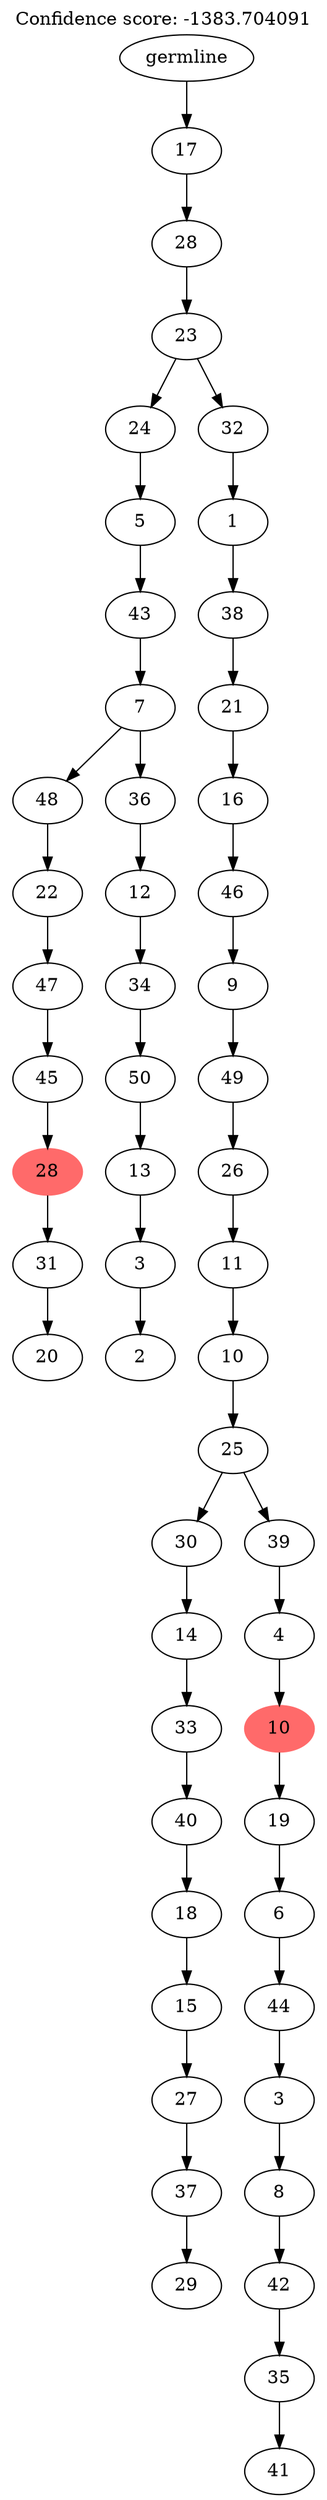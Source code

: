 digraph g {
	"52" -> "53";
	"53" [label="20"];
	"51" -> "52";
	"52" [label="31"];
	"50" -> "51";
	"51" [color=indianred1, style=filled, label="28"];
	"49" -> "50";
	"50" [label="45"];
	"48" -> "49";
	"49" [label="47"];
	"47" -> "48";
	"48" [label="22"];
	"45" -> "46";
	"46" [label="2"];
	"44" -> "45";
	"45" [label="3"];
	"43" -> "44";
	"44" [label="13"];
	"42" -> "43";
	"43" [label="50"];
	"41" -> "42";
	"42" [label="34"];
	"40" -> "41";
	"41" [label="12"];
	"39" -> "40";
	"40" [label="36"];
	"39" -> "47";
	"47" [label="48"];
	"38" -> "39";
	"39" [label="7"];
	"37" -> "38";
	"38" [label="43"];
	"36" -> "37";
	"37" [label="5"];
	"34" -> "35";
	"35" [label="29"];
	"33" -> "34";
	"34" [label="37"];
	"32" -> "33";
	"33" [label="27"];
	"31" -> "32";
	"32" [label="15"];
	"30" -> "31";
	"31" [label="18"];
	"29" -> "30";
	"30" [label="40"];
	"28" -> "29";
	"29" [label="33"];
	"27" -> "28";
	"28" [label="14"];
	"25" -> "26";
	"26" [label="41"];
	"24" -> "25";
	"25" [label="35"];
	"23" -> "24";
	"24" [label="42"];
	"22" -> "23";
	"23" [label="8"];
	"21" -> "22";
	"22" [label="3"];
	"20" -> "21";
	"21" [label="44"];
	"19" -> "20";
	"20" [label="6"];
	"18" -> "19";
	"19" [label="19"];
	"17" -> "18";
	"18" [color=indianred1, style=filled, label="10"];
	"16" -> "17";
	"17" [label="4"];
	"15" -> "16";
	"16" [label="39"];
	"15" -> "27";
	"27" [label="30"];
	"14" -> "15";
	"15" [label="25"];
	"13" -> "14";
	"14" [label="10"];
	"12" -> "13";
	"13" [label="11"];
	"11" -> "12";
	"12" [label="26"];
	"10" -> "11";
	"11" [label="49"];
	"9" -> "10";
	"10" [label="9"];
	"8" -> "9";
	"9" [label="46"];
	"7" -> "8";
	"8" [label="16"];
	"6" -> "7";
	"7" [label="21"];
	"5" -> "6";
	"6" [label="38"];
	"4" -> "5";
	"5" [label="1"];
	"3" -> "4";
	"4" [label="32"];
	"3" -> "36";
	"36" [label="24"];
	"2" -> "3";
	"3" [label="23"];
	"1" -> "2";
	"2" [label="28"];
	"0" -> "1";
	"1" [label="17"];
	"0" [label="germline"];
	labelloc="t";
	label="Confidence score: -1383.704091";
}
